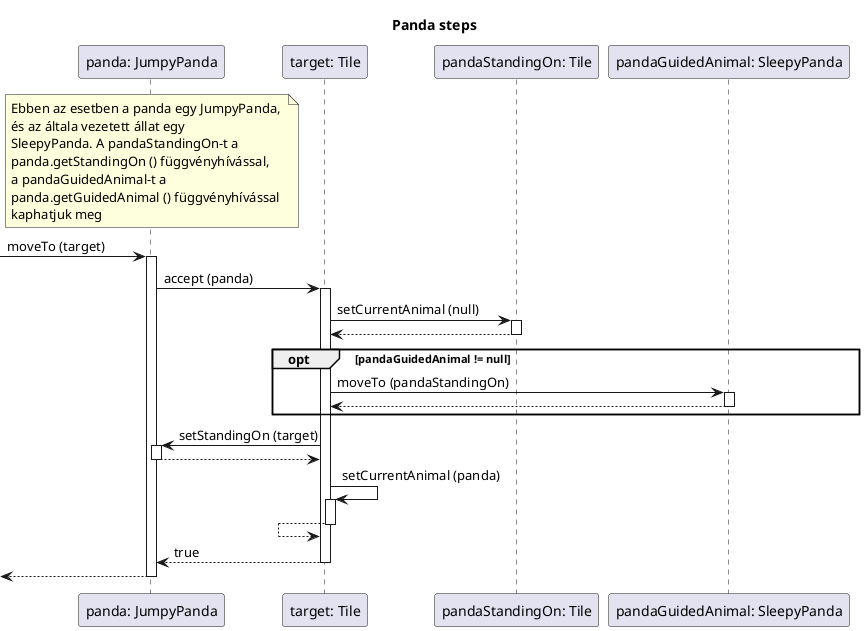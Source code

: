 @startuml

title Panda steps

'This is a single line comment

participant "panda: JumpyPanda" as panda
participant "target: Tile" as target
participant "pandaStandingOn: Tile" as pandaStandingOn
participant "pandaGuidedAnimal: SleepyPanda" as pandaGuidedAnimal

note over panda
    Ebben az esetben a panda egy JumpyPanda, 
    és az általa vezetett állat egy 
    SleepyPanda. A pandaStandingOn-t a 
    panda.getStandingOn () függvényhívással,
    a pandaGuidedAnimal-t a 
    panda.getGuidedAnimal () függvényhívással
    kaphatjuk meg
end note

[-> panda : moveTo (target)
activate panda

panda -> target ++ : accept (panda)

target -> pandaStandingOn ++ : setCurrentAnimal (null)
target <-- pandaStandingOn --

opt pandaGuidedAnimal != null
    
    target -> pandaGuidedAnimal ++ : moveTo (pandaStandingOn)
    target <-- pandaGuidedAnimal --
    
end

target -> panda ++ : setStandingOn (target)
target <-- panda --

target -> target ++ : setCurrentAnimal (panda)
target <-- target --

panda <-- target -- : true

[<-- panda
deactivate panda

@enduml
